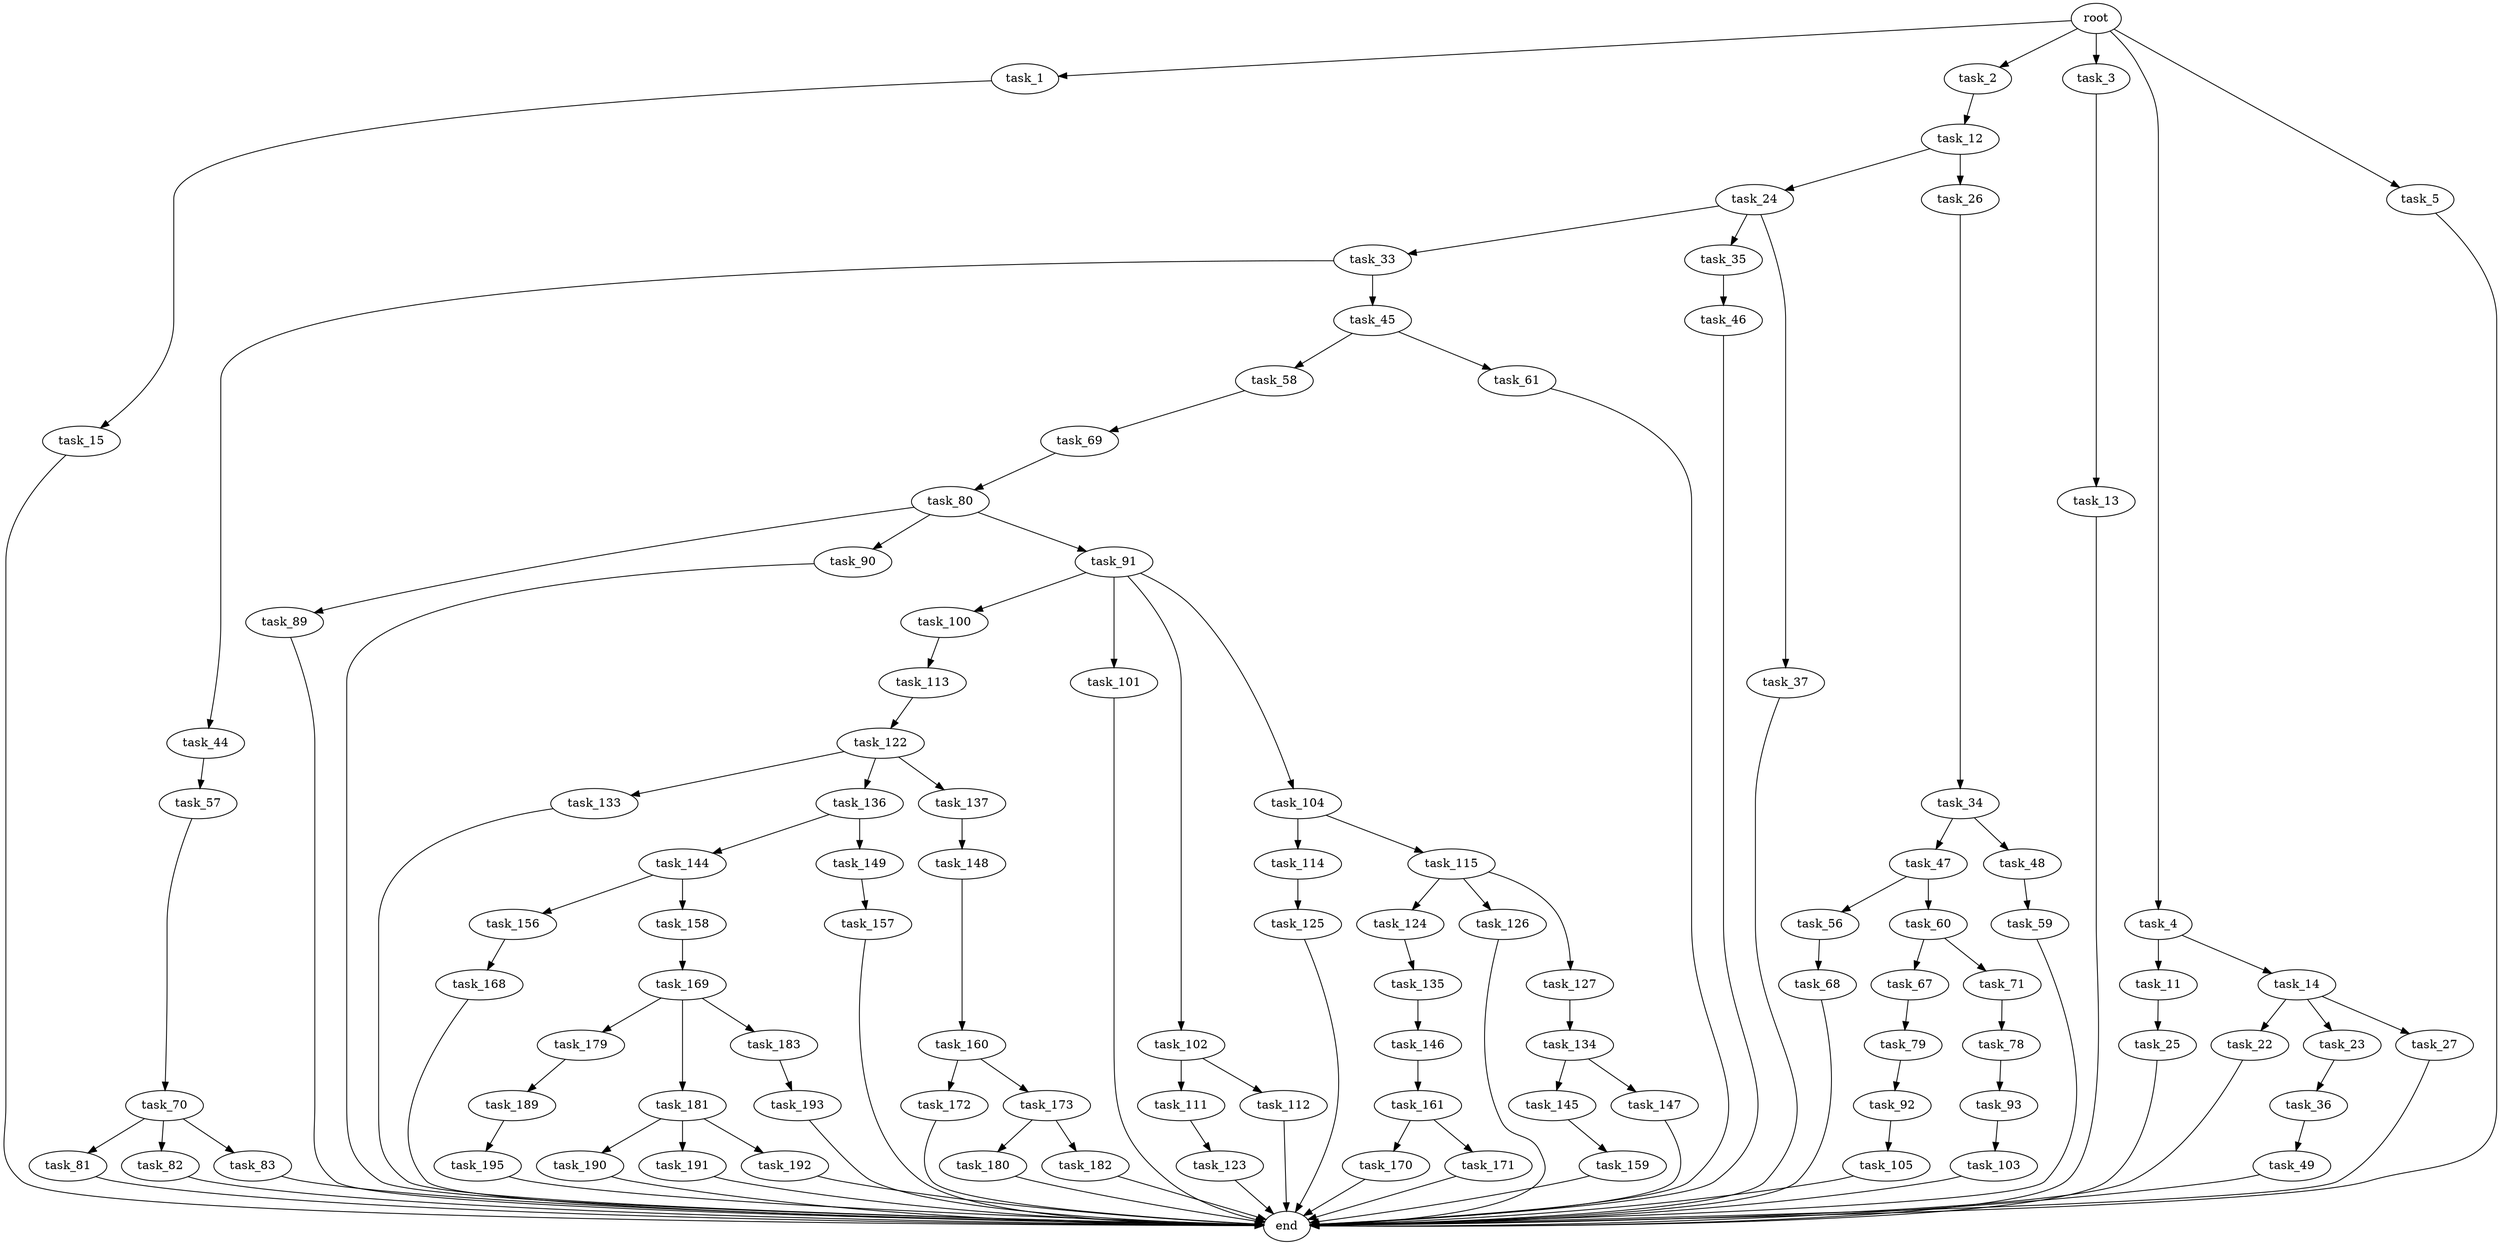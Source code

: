 digraph G {
  root [size="0.000000"];
  task_1 [size="336417422979.000000"];
  task_2 [size="8073181316.000000"];
  task_3 [size="581229203445.000000"];
  task_4 [size="463718658904.000000"];
  task_5 [size="8589934592.000000"];
  task_15 [size="368293445632.000000"];
  task_12 [size="8571420420.000000"];
  task_13 [size="8589934592.000000"];
  task_11 [size="16500834506.000000"];
  task_14 [size="890348349047.000000"];
  end [size="0.000000"];
  task_25 [size="1635811764.000000"];
  task_24 [size="1767253930.000000"];
  task_26 [size="339979831781.000000"];
  task_22 [size="3908771039.000000"];
  task_23 [size="125227507769.000000"];
  task_27 [size="66437016005.000000"];
  task_36 [size="782757789696.000000"];
  task_33 [size="28991029248.000000"];
  task_35 [size="549755813888.000000"];
  task_37 [size="461227721238.000000"];
  task_34 [size="549755813888.000000"];
  task_44 [size="7347966784.000000"];
  task_45 [size="246696850920.000000"];
  task_47 [size="782757789696.000000"];
  task_48 [size="2731725731.000000"];
  task_46 [size="1164035037180.000000"];
  task_49 [size="721435285220.000000"];
  task_57 [size="395972925816.000000"];
  task_58 [size="19143395338.000000"];
  task_61 [size="318871338019.000000"];
  task_56 [size="134217728000.000000"];
  task_60 [size="2618837444.000000"];
  task_59 [size="72203906159.000000"];
  task_68 [size="111677842280.000000"];
  task_70 [size="4189149154.000000"];
  task_69 [size="28991029248.000000"];
  task_67 [size="28991029248.000000"];
  task_71 [size="3026885414.000000"];
  task_79 [size="106561329969.000000"];
  task_80 [size="297340542995.000000"];
  task_81 [size="3290567386.000000"];
  task_82 [size="784457031644.000000"];
  task_83 [size="368293445632.000000"];
  task_78 [size="3507227440.000000"];
  task_93 [size="782757789696.000000"];
  task_92 [size="17755608992.000000"];
  task_89 [size="195560630096.000000"];
  task_90 [size="549755813888.000000"];
  task_91 [size="81167807564.000000"];
  task_100 [size="150559268845.000000"];
  task_101 [size="549755813888.000000"];
  task_102 [size="231928233984.000000"];
  task_104 [size="174936956336.000000"];
  task_105 [size="134217728000.000000"];
  task_103 [size="75135721559.000000"];
  task_113 [size="311565168749.000000"];
  task_111 [size="18991875021.000000"];
  task_112 [size="43919442276.000000"];
  task_114 [size="976937397185.000000"];
  task_115 [size="2506728382.000000"];
  task_123 [size="134217728000.000000"];
  task_122 [size="39143918655.000000"];
  task_125 [size="5238385412.000000"];
  task_124 [size="693120320639.000000"];
  task_126 [size="201934130684.000000"];
  task_127 [size="418255425728.000000"];
  task_133 [size="8697822204.000000"];
  task_136 [size="1412579306166.000000"];
  task_137 [size="28991029248.000000"];
  task_135 [size="368293445632.000000"];
  task_134 [size="28991029248.000000"];
  task_145 [size="3908826139.000000"];
  task_147 [size="7718482298.000000"];
  task_146 [size="375656912284.000000"];
  task_144 [size="116470277088.000000"];
  task_149 [size="68719476736.000000"];
  task_148 [size="1941458576.000000"];
  task_156 [size="368293445632.000000"];
  task_158 [size="24086167312.000000"];
  task_159 [size="115243513332.000000"];
  task_161 [size="5157895533.000000"];
  task_160 [size="549755813888.000000"];
  task_157 [size="28991029248.000000"];
  task_168 [size="231928233984.000000"];
  task_169 [size="690742389168.000000"];
  task_172 [size="44184993135.000000"];
  task_173 [size="40832235469.000000"];
  task_170 [size="1073741824000.000000"];
  task_171 [size="798357789189.000000"];
  task_179 [size="5646025309.000000"];
  task_181 [size="363174605665.000000"];
  task_183 [size="179753187792.000000"];
  task_180 [size="38992845102.000000"];
  task_182 [size="43547048940.000000"];
  task_189 [size="68719476736.000000"];
  task_190 [size="28991029248.000000"];
  task_191 [size="412593161812.000000"];
  task_192 [size="134217728000.000000"];
  task_193 [size="242321355731.000000"];
  task_195 [size="455489559992.000000"];

  root -> task_1 [size="1.000000"];
  root -> task_2 [size="1.000000"];
  root -> task_3 [size="1.000000"];
  root -> task_4 [size="1.000000"];
  root -> task_5 [size="1.000000"];
  task_1 -> task_15 [size="411041792.000000"];
  task_2 -> task_12 [size="134217728.000000"];
  task_3 -> task_13 [size="838860800.000000"];
  task_4 -> task_11 [size="301989888.000000"];
  task_4 -> task_14 [size="301989888.000000"];
  task_5 -> end [size="1.000000"];
  task_15 -> end [size="1.000000"];
  task_12 -> task_24 [size="209715200.000000"];
  task_12 -> task_26 [size="209715200.000000"];
  task_13 -> end [size="1.000000"];
  task_11 -> task_25 [size="301989888.000000"];
  task_14 -> task_22 [size="679477248.000000"];
  task_14 -> task_23 [size="679477248.000000"];
  task_14 -> task_27 [size="679477248.000000"];
  task_25 -> end [size="1.000000"];
  task_24 -> task_33 [size="33554432.000000"];
  task_24 -> task_35 [size="33554432.000000"];
  task_24 -> task_37 [size="33554432.000000"];
  task_26 -> task_34 [size="301989888.000000"];
  task_22 -> end [size="1.000000"];
  task_23 -> task_36 [size="209715200.000000"];
  task_27 -> end [size="1.000000"];
  task_36 -> task_49 [size="679477248.000000"];
  task_33 -> task_44 [size="75497472.000000"];
  task_33 -> task_45 [size="75497472.000000"];
  task_35 -> task_46 [size="536870912.000000"];
  task_37 -> end [size="1.000000"];
  task_34 -> task_47 [size="536870912.000000"];
  task_34 -> task_48 [size="536870912.000000"];
  task_44 -> task_57 [size="536870912.000000"];
  task_45 -> task_58 [size="209715200.000000"];
  task_45 -> task_61 [size="209715200.000000"];
  task_47 -> task_56 [size="679477248.000000"];
  task_47 -> task_60 [size="679477248.000000"];
  task_48 -> task_59 [size="75497472.000000"];
  task_46 -> end [size="1.000000"];
  task_49 -> end [size="1.000000"];
  task_57 -> task_70 [size="536870912.000000"];
  task_58 -> task_69 [size="536870912.000000"];
  task_61 -> end [size="1.000000"];
  task_56 -> task_68 [size="209715200.000000"];
  task_60 -> task_67 [size="75497472.000000"];
  task_60 -> task_71 [size="75497472.000000"];
  task_59 -> end [size="1.000000"];
  task_68 -> end [size="1.000000"];
  task_70 -> task_81 [size="209715200.000000"];
  task_70 -> task_82 [size="209715200.000000"];
  task_70 -> task_83 [size="209715200.000000"];
  task_69 -> task_80 [size="75497472.000000"];
  task_67 -> task_79 [size="75497472.000000"];
  task_71 -> task_78 [size="75497472.000000"];
  task_79 -> task_92 [size="75497472.000000"];
  task_80 -> task_89 [size="301989888.000000"];
  task_80 -> task_90 [size="301989888.000000"];
  task_80 -> task_91 [size="301989888.000000"];
  task_81 -> end [size="1.000000"];
  task_82 -> end [size="1.000000"];
  task_83 -> end [size="1.000000"];
  task_78 -> task_93 [size="75497472.000000"];
  task_93 -> task_103 [size="679477248.000000"];
  task_92 -> task_105 [size="411041792.000000"];
  task_89 -> end [size="1.000000"];
  task_90 -> end [size="1.000000"];
  task_91 -> task_100 [size="301989888.000000"];
  task_91 -> task_101 [size="301989888.000000"];
  task_91 -> task_102 [size="301989888.000000"];
  task_91 -> task_104 [size="301989888.000000"];
  task_100 -> task_113 [size="679477248.000000"];
  task_101 -> end [size="1.000000"];
  task_102 -> task_111 [size="301989888.000000"];
  task_102 -> task_112 [size="301989888.000000"];
  task_104 -> task_114 [size="411041792.000000"];
  task_104 -> task_115 [size="411041792.000000"];
  task_105 -> end [size="1.000000"];
  task_103 -> end [size="1.000000"];
  task_113 -> task_122 [size="411041792.000000"];
  task_111 -> task_123 [size="301989888.000000"];
  task_112 -> end [size="1.000000"];
  task_114 -> task_125 [size="838860800.000000"];
  task_115 -> task_124 [size="134217728.000000"];
  task_115 -> task_126 [size="134217728.000000"];
  task_115 -> task_127 [size="134217728.000000"];
  task_123 -> end [size="1.000000"];
  task_122 -> task_133 [size="679477248.000000"];
  task_122 -> task_136 [size="679477248.000000"];
  task_122 -> task_137 [size="679477248.000000"];
  task_125 -> end [size="1.000000"];
  task_124 -> task_135 [size="838860800.000000"];
  task_126 -> end [size="1.000000"];
  task_127 -> task_134 [size="411041792.000000"];
  task_133 -> end [size="1.000000"];
  task_136 -> task_144 [size="838860800.000000"];
  task_136 -> task_149 [size="838860800.000000"];
  task_137 -> task_148 [size="75497472.000000"];
  task_135 -> task_146 [size="411041792.000000"];
  task_134 -> task_145 [size="75497472.000000"];
  task_134 -> task_147 [size="75497472.000000"];
  task_145 -> task_159 [size="134217728.000000"];
  task_147 -> end [size="1.000000"];
  task_146 -> task_161 [size="301989888.000000"];
  task_144 -> task_156 [size="301989888.000000"];
  task_144 -> task_158 [size="301989888.000000"];
  task_149 -> task_157 [size="134217728.000000"];
  task_148 -> task_160 [size="134217728.000000"];
  task_156 -> task_168 [size="411041792.000000"];
  task_158 -> task_169 [size="838860800.000000"];
  task_159 -> end [size="1.000000"];
  task_161 -> task_170 [size="209715200.000000"];
  task_161 -> task_171 [size="209715200.000000"];
  task_160 -> task_172 [size="536870912.000000"];
  task_160 -> task_173 [size="536870912.000000"];
  task_157 -> end [size="1.000000"];
  task_168 -> end [size="1.000000"];
  task_169 -> task_179 [size="536870912.000000"];
  task_169 -> task_181 [size="536870912.000000"];
  task_169 -> task_183 [size="536870912.000000"];
  task_172 -> end [size="1.000000"];
  task_173 -> task_180 [size="33554432.000000"];
  task_173 -> task_182 [size="33554432.000000"];
  task_170 -> end [size="1.000000"];
  task_171 -> end [size="1.000000"];
  task_179 -> task_189 [size="134217728.000000"];
  task_181 -> task_190 [size="301989888.000000"];
  task_181 -> task_191 [size="301989888.000000"];
  task_181 -> task_192 [size="301989888.000000"];
  task_183 -> task_193 [size="134217728.000000"];
  task_180 -> end [size="1.000000"];
  task_182 -> end [size="1.000000"];
  task_189 -> task_195 [size="134217728.000000"];
  task_190 -> end [size="1.000000"];
  task_191 -> end [size="1.000000"];
  task_192 -> end [size="1.000000"];
  task_193 -> end [size="1.000000"];
  task_195 -> end [size="1.000000"];
}
